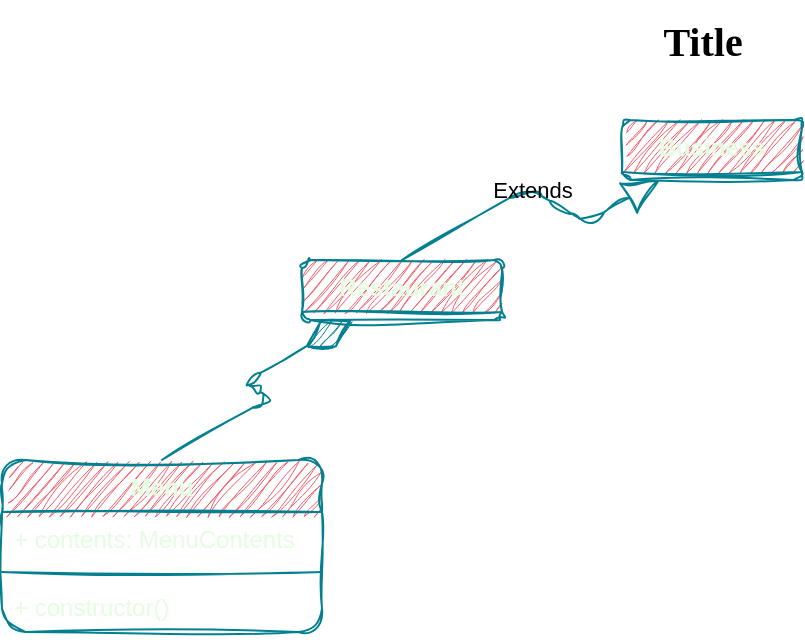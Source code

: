 <mxfile version="21.3.2" type="github">
  <diagram name="Page-1" id="5gD9S_qfb3yua5OunotD">
    <mxGraphModel dx="1379" dy="788" grid="1" gridSize="10" guides="1" tooltips="1" connect="1" arrows="1" fold="1" page="1" pageScale="1" pageWidth="850" pageHeight="1100" background="#FFFFFF" math="0" shadow="0">
      <root>
        <mxCell id="0" />
        <mxCell id="1" parent="0" />
        <mxCell id="G5nZQSFpa2zoZMKRh_J8-18" value="Restaurant" style="swimlane;fontStyle=1;align=center;verticalAlign=top;childLayout=stackLayout;horizontal=1;startSize=26;horizontalStack=0;resizeParent=1;resizeParentMax=0;resizeLast=0;collapsible=1;marginBottom=0;whiteSpace=wrap;html=1;fillColor=#F45B69;fontColor=#E4FDE1;strokeColor=#028090;rounded=1;labelBackgroundColor=none;sketch=1;curveFitting=1;jiggle=2;swimlaneFillColor=none;" vertex="1" collapsed="1" parent="1">
          <mxGeometry x="220" y="140" width="100" height="30" as="geometry">
            <mxRectangle x="180" y="80" width="250" height="120" as="alternateBounds" />
          </mxGeometry>
        </mxCell>
        <mxCell id="G5nZQSFpa2zoZMKRh_J8-35" value="+ menu: List" style="text;strokeColor=none;fillColor=none;align=left;verticalAlign=top;spacingLeft=4;spacingRight=4;overflow=hidden;rotatable=0;points=[[0,0.5],[1,0.5]];portConstraint=eastwest;whiteSpace=wrap;html=1;rounded=1;labelBackgroundColor=none;fontColor=#E4FDE1;sketch=1;curveFitting=1;jiggle=2;" vertex="1" parent="G5nZQSFpa2zoZMKRh_J8-18">
          <mxGeometry y="26" width="250" height="26" as="geometry" />
        </mxCell>
        <mxCell id="G5nZQSFpa2zoZMKRh_J8-36" value="+ category: FoodRestaurantCategoryEnum" style="text;strokeColor=none;fillColor=none;align=left;verticalAlign=top;spacingLeft=4;spacingRight=4;overflow=hidden;rotatable=0;points=[[0,0.5],[1,0.5]];portConstraint=eastwest;whiteSpace=wrap;html=1;rounded=1;labelBackgroundColor=none;fontColor=#E4FDE1;sketch=1;curveFitting=1;jiggle=2;" vertex="1" parent="G5nZQSFpa2zoZMKRh_J8-18">
          <mxGeometry y="52" width="250" height="28" as="geometry" />
        </mxCell>
        <mxCell id="G5nZQSFpa2zoZMKRh_J8-20" value="" style="line;strokeWidth=1;fillColor=none;align=left;verticalAlign=middle;spacingTop=-1;spacingLeft=3;spacingRight=3;rotatable=0;labelPosition=right;points=[];portConstraint=eastwest;strokeColor=#028090;rounded=1;labelBackgroundColor=none;fontColor=#E4FDE1;sketch=1;curveFitting=1;jiggle=2;" vertex="1" parent="G5nZQSFpa2zoZMKRh_J8-18">
          <mxGeometry y="80" width="250" height="8" as="geometry" />
        </mxCell>
        <mxCell id="G5nZQSFpa2zoZMKRh_J8-41" value="+ constructor()" style="text;strokeColor=none;fillColor=none;align=left;verticalAlign=top;spacingLeft=4;spacingRight=4;overflow=hidden;rotatable=0;points=[[0,0.5],[1,0.5]];portConstraint=eastwest;whiteSpace=wrap;html=1;rounded=1;labelBackgroundColor=none;fontColor=#E4FDE1;sketch=1;curveFitting=1;jiggle=2;" vertex="1" parent="G5nZQSFpa2zoZMKRh_J8-18">
          <mxGeometry y="88" width="250" height="32" as="geometry" />
        </mxCell>
        <mxCell id="G5nZQSFpa2zoZMKRh_J8-22" value="Business" style="swimlane;fontStyle=1;align=center;verticalAlign=top;childLayout=stackLayout;horizontal=1;startSize=26;horizontalStack=0;resizeParent=1;resizeParentMax=0;resizeLast=0;collapsible=1;marginBottom=0;whiteSpace=wrap;html=1;fillColor=#F45B69;fontColor=#E4FDE1;strokeColor=#028090;rounded=1;labelBackgroundColor=none;fillStyle=auto;sketch=1;curveFitting=1;jiggle=2;swimlaneFillColor=none;" vertex="1" collapsed="1" parent="1">
          <mxGeometry x="380" y="70" width="90" height="30" as="geometry">
            <mxRectangle x="380" y="20" width="210" height="270" as="alternateBounds" />
          </mxGeometry>
        </mxCell>
        <mxCell id="G5nZQSFpa2zoZMKRh_J8-26" value="+ name: string" style="text;strokeColor=none;fillColor=none;align=left;verticalAlign=top;spacingLeft=4;spacingRight=4;overflow=hidden;rotatable=0;points=[[0,0.5],[1,0.5]];portConstraint=eastwest;whiteSpace=wrap;html=1;rounded=1;labelBackgroundColor=none;fontColor=#E4FDE1;sketch=1;curveFitting=1;jiggle=2;" vertex="1" parent="G5nZQSFpa2zoZMKRh_J8-22">
          <mxGeometry y="26" width="210" height="26" as="geometry" />
        </mxCell>
        <mxCell id="G5nZQSFpa2zoZMKRh_J8-27" value="+ address: string" style="text;strokeColor=none;fillColor=none;align=left;verticalAlign=top;spacingLeft=4;spacingRight=4;overflow=hidden;rotatable=0;points=[[0,0.5],[1,0.5]];portConstraint=eastwest;whiteSpace=wrap;html=1;rounded=1;labelBackgroundColor=none;fontColor=#E4FDE1;sketch=1;curveFitting=1;jiggle=2;" vertex="1" parent="G5nZQSFpa2zoZMKRh_J8-22">
          <mxGeometry y="52" width="210" height="26" as="geometry" />
        </mxCell>
        <mxCell id="G5nZQSFpa2zoZMKRh_J8-67" value="+ phoneNumber: string" style="text;strokeColor=none;fillColor=none;align=left;verticalAlign=top;spacingLeft=4;spacingRight=4;overflow=hidden;rotatable=0;points=[[0,0.5],[1,0.5]];portConstraint=eastwest;whiteSpace=wrap;html=1;rounded=1;labelBackgroundColor=none;fontColor=#E4FDE1;sketch=1;curveFitting=1;jiggle=2;" vertex="1" parent="G5nZQSFpa2zoZMKRh_J8-22">
          <mxGeometry y="78" width="210" height="26" as="geometry" />
        </mxCell>
        <mxCell id="G5nZQSFpa2zoZMKRh_J8-28" value="+ history: bio" style="text;strokeColor=none;fillColor=none;align=left;verticalAlign=top;spacingLeft=4;spacingRight=4;overflow=hidden;rotatable=0;points=[[0,0.5],[1,0.5]];portConstraint=eastwest;whiteSpace=wrap;html=1;rounded=1;labelBackgroundColor=none;fontColor=#E4FDE1;sketch=1;curveFitting=1;jiggle=2;" vertex="1" parent="G5nZQSFpa2zoZMKRh_J8-22">
          <mxGeometry y="104" width="210" height="26" as="geometry" />
        </mxCell>
        <mxCell id="G5nZQSFpa2zoZMKRh_J8-31" value="+ images: Images" style="text;strokeColor=none;fillColor=none;align=left;verticalAlign=top;spacingLeft=4;spacingRight=4;overflow=hidden;rotatable=0;points=[[0,0.5],[1,0.5]];portConstraint=eastwest;whiteSpace=wrap;html=1;rounded=1;labelBackgroundColor=none;fontColor=#E4FDE1;sketch=1;curveFitting=1;jiggle=2;" vertex="1" parent="G5nZQSFpa2zoZMKRh_J8-22">
          <mxGeometry y="130" width="210" height="26" as="geometry" />
        </mxCell>
        <mxCell id="G5nZQSFpa2zoZMKRh_J8-29" value="+ owner: string" style="text;strokeColor=none;fillColor=none;align=left;verticalAlign=top;spacingLeft=4;spacingRight=4;overflow=hidden;rotatable=0;points=[[0,0.5],[1,0.5]];portConstraint=eastwest;whiteSpace=wrap;html=1;rounded=1;labelBackgroundColor=none;fontColor=#E4FDE1;sketch=1;curveFitting=1;jiggle=2;" vertex="1" parent="G5nZQSFpa2zoZMKRh_J8-22">
          <mxGeometry y="156" width="210" height="26" as="geometry" />
        </mxCell>
        <mxCell id="G5nZQSFpa2zoZMKRh_J8-30" value="+ ownerImage: img&lt;br&gt;" style="text;strokeColor=none;fillColor=none;align=left;verticalAlign=top;spacingLeft=4;spacingRight=4;overflow=hidden;rotatable=0;points=[[0,0.5],[1,0.5]];portConstraint=eastwest;whiteSpace=wrap;html=1;rounded=1;labelBackgroundColor=none;fontColor=#E4FDE1;sketch=1;curveFitting=1;jiggle=2;" vertex="1" parent="G5nZQSFpa2zoZMKRh_J8-22">
          <mxGeometry y="182" width="210" height="26" as="geometry" />
        </mxCell>
        <mxCell id="G5nZQSFpa2zoZMKRh_J8-42" value="+ customerRatings: BusinessRatings" style="text;strokeColor=none;fillColor=none;align=left;verticalAlign=top;spacingLeft=4;spacingRight=4;overflow=hidden;rotatable=0;points=[[0,0.5],[1,0.5]];portConstraint=eastwest;whiteSpace=wrap;html=1;rounded=1;labelBackgroundColor=none;fontColor=#E4FDE1;sketch=1;curveFitting=1;jiggle=2;" vertex="1" parent="G5nZQSFpa2zoZMKRh_J8-22">
          <mxGeometry y="208" width="210" height="28" as="geometry" />
        </mxCell>
        <mxCell id="G5nZQSFpa2zoZMKRh_J8-24" value="" style="line;strokeWidth=1;fillColor=none;align=left;verticalAlign=middle;spacingTop=-1;spacingLeft=3;spacingRight=3;rotatable=0;labelPosition=right;points=[];portConstraint=eastwest;strokeColor=#028090;rounded=1;labelBackgroundColor=none;fontColor=#E4FDE1;sketch=1;curveFitting=1;jiggle=2;" vertex="1" parent="G5nZQSFpa2zoZMKRh_J8-22">
          <mxGeometry y="236" width="210" height="8" as="geometry" />
        </mxCell>
        <mxCell id="G5nZQSFpa2zoZMKRh_J8-25" value="+ constructor()" style="text;strokeColor=none;fillColor=none;align=left;verticalAlign=top;spacingLeft=4;spacingRight=4;overflow=hidden;rotatable=0;points=[[0,0.5],[1,0.5]];portConstraint=eastwest;whiteSpace=wrap;html=1;rounded=1;labelBackgroundColor=none;fontColor=#E4FDE1;sketch=1;curveFitting=1;jiggle=2;" vertex="1" parent="G5nZQSFpa2zoZMKRh_J8-22">
          <mxGeometry y="244" width="210" height="26" as="geometry" />
        </mxCell>
        <mxCell id="G5nZQSFpa2zoZMKRh_J8-34" value="Extends" style="endArrow=block;endSize=16;endFill=0;html=1;rounded=1;exitX=0.5;exitY=0;exitDx=0;exitDy=0;fillColor=#F45B69;strokeColor=#028090;labelBackgroundColor=none;fontColor=default;editable=1;sketch=1;curveFitting=1;jiggle=2;movable=1;resizable=1;rotatable=1;deletable=1;locked=0;connectable=1;edgeStyle=isometricEdgeStyle;" edge="1" parent="1" source="G5nZQSFpa2zoZMKRh_J8-18" target="G5nZQSFpa2zoZMKRh_J8-22">
          <mxGeometry width="160" relative="1" as="geometry">
            <mxPoint x="460" y="490" as="sourcePoint" />
            <mxPoint x="345" y="40" as="targetPoint" />
          </mxGeometry>
        </mxCell>
        <mxCell id="G5nZQSFpa2zoZMKRh_J8-57" value="Menu" style="swimlane;fontStyle=1;align=center;verticalAlign=top;childLayout=stackLayout;horizontal=1;startSize=26;horizontalStack=0;resizeParent=1;resizeParentMax=0;resizeLast=0;collapsible=1;marginBottom=0;whiteSpace=wrap;html=1;fillColor=#F45B69;fontColor=#E4FDE1;strokeColor=#028090;rounded=1;labelBackgroundColor=none;sketch=1;curveFitting=1;jiggle=2;swimlaneFillColor=none;" vertex="1" parent="1">
          <mxGeometry x="70" y="240" width="160" height="86" as="geometry" />
        </mxCell>
        <mxCell id="G5nZQSFpa2zoZMKRh_J8-58" value="+ contents: MenuContents" style="text;strokeColor=none;fillColor=none;align=left;verticalAlign=top;spacingLeft=4;spacingRight=4;overflow=hidden;rotatable=0;points=[[0,0.5],[1,0.5]];portConstraint=eastwest;whiteSpace=wrap;html=1;rounded=1;labelBackgroundColor=none;fontColor=#E4FDE1;sketch=1;curveFitting=1;jiggle=2;" vertex="1" parent="G5nZQSFpa2zoZMKRh_J8-57">
          <mxGeometry y="26" width="160" height="26" as="geometry" />
        </mxCell>
        <mxCell id="G5nZQSFpa2zoZMKRh_J8-59" value="" style="line;strokeWidth=1;fillColor=none;align=left;verticalAlign=middle;spacingTop=-1;spacingLeft=3;spacingRight=3;rotatable=0;labelPosition=right;points=[];portConstraint=eastwest;strokeColor=#028090;rounded=1;labelBackgroundColor=none;fontColor=#E4FDE1;sketch=1;curveFitting=1;jiggle=2;" vertex="1" parent="G5nZQSFpa2zoZMKRh_J8-57">
          <mxGeometry y="52" width="160" height="8" as="geometry" />
        </mxCell>
        <mxCell id="G5nZQSFpa2zoZMKRh_J8-60" value="+ constructor()" style="text;strokeColor=none;fillColor=none;align=left;verticalAlign=top;spacingLeft=4;spacingRight=4;overflow=hidden;rotatable=0;points=[[0,0.5],[1,0.5]];portConstraint=eastwest;whiteSpace=wrap;html=1;rounded=1;labelBackgroundColor=none;fontColor=#E4FDE1;sketch=1;curveFitting=1;jiggle=2;" vertex="1" parent="G5nZQSFpa2zoZMKRh_J8-57">
          <mxGeometry y="60" width="160" height="26" as="geometry" />
        </mxCell>
        <mxCell id="G5nZQSFpa2zoZMKRh_J8-62" value="" style="endArrow=diamondThin;endFill=1;endSize=24;html=1;exitX=0.5;exitY=0;exitDx=0;exitDy=0;entryX=0.25;entryY=1;entryDx=0;entryDy=0;strokeColor=#028090;rounded=1;shadow=0;jumpStyle=none;jumpSize=6;editable=1;movable=1;resizable=1;rotatable=1;deletable=1;locked=0;connectable=1;fillColor=#F45B69;labelBackgroundColor=none;fontColor=default;edgeStyle=isometricEdgeStyle;sketch=1;curveFitting=1;jiggle=2;" edge="1" parent="1" source="G5nZQSFpa2zoZMKRh_J8-57" target="G5nZQSFpa2zoZMKRh_J8-18">
          <mxGeometry width="160" relative="1" as="geometry">
            <mxPoint x="340" y="280" as="sourcePoint" />
            <mxPoint x="500" y="280" as="targetPoint" />
          </mxGeometry>
        </mxCell>
        <mxCell id="G5nZQSFpa2zoZMKRh_J8-71" value="Title" style="text;strokeColor=none;fillColor=none;html=1;fontSize=20;fontStyle=1;verticalAlign=middle;align=center;fontFamily=Architects Daughter;" vertex="1" parent="1">
          <mxGeometry x="370" y="10" width="100" height="40" as="geometry" />
        </mxCell>
      </root>
    </mxGraphModel>
  </diagram>
</mxfile>
